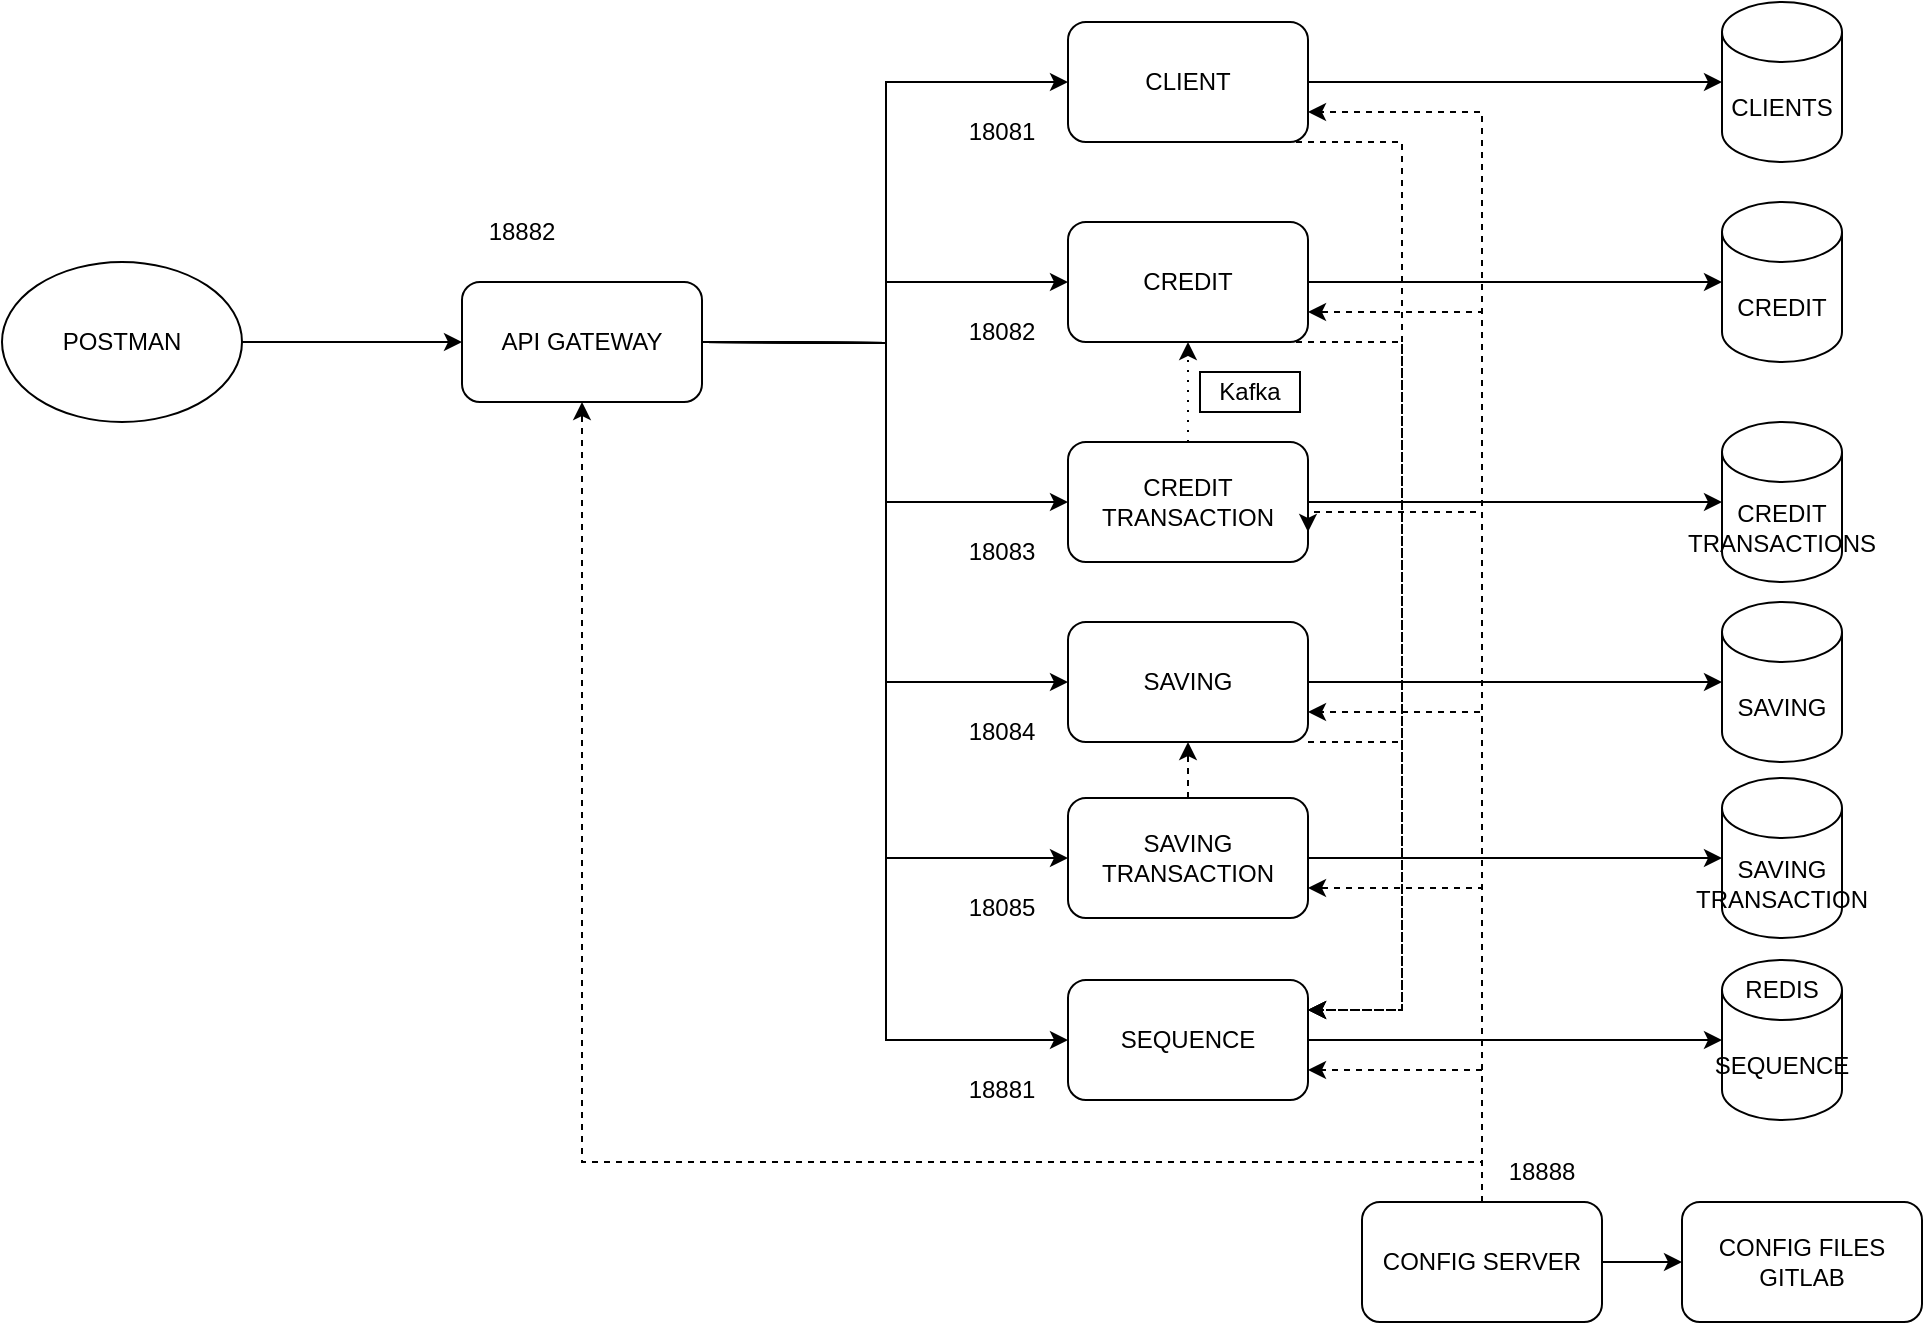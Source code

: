 <mxfile version="20.2.7" type="device"><diagram id="k7IKuylsqYM5WvO5UO-t" name="Página-1"><mxGraphModel dx="1221" dy="681" grid="1" gridSize="10" guides="1" tooltips="1" connect="1" arrows="1" fold="1" page="1" pageScale="1" pageWidth="827" pageHeight="1169" math="0" shadow="0"><root><mxCell id="0"/><mxCell id="1" parent="0"/><mxCell id="qScfWYPSDUv3m5VvyCQx-13" style="edgeStyle=orthogonalEdgeStyle;rounded=0;orthogonalLoop=1;jettySize=auto;html=1;" parent="1" source="qScfWYPSDUv3m5VvyCQx-3" target="qScfWYPSDUv3m5VvyCQx-12" edge="1"><mxGeometry relative="1" as="geometry"/></mxCell><mxCell id="7qUWaYlD_U4M0TfSPTNE-22" style="edgeStyle=orthogonalEdgeStyle;rounded=0;orthogonalLoop=1;jettySize=auto;html=1;exitX=0.5;exitY=1;exitDx=0;exitDy=0;entryX=1;entryY=0.25;entryDx=0;entryDy=0;dashed=1;" edge="1" parent="1" source="qScfWYPSDUv3m5VvyCQx-3" target="qScfWYPSDUv3m5VvyCQx-9"><mxGeometry relative="1" as="geometry"><Array as="points"><mxPoint x="730" y="130"/><mxPoint x="730" y="564"/></Array></mxGeometry></mxCell><mxCell id="qScfWYPSDUv3m5VvyCQx-3" value="CLIENT" style="rounded=1;whiteSpace=wrap;html=1;fillColor=none;" parent="1" vertex="1"><mxGeometry x="563" y="70" width="120" height="60" as="geometry"/></mxCell><mxCell id="qScfWYPSDUv3m5VvyCQx-16" style="edgeStyle=orthogonalEdgeStyle;rounded=0;orthogonalLoop=1;jettySize=auto;html=1;" parent="1" source="qScfWYPSDUv3m5VvyCQx-4" target="qScfWYPSDUv3m5VvyCQx-15" edge="1"><mxGeometry relative="1" as="geometry"/></mxCell><mxCell id="7qUWaYlD_U4M0TfSPTNE-23" style="edgeStyle=orthogonalEdgeStyle;rounded=0;orthogonalLoop=1;jettySize=auto;html=1;exitX=0.75;exitY=1;exitDx=0;exitDy=0;entryX=1;entryY=0.25;entryDx=0;entryDy=0;dashed=1;" edge="1" parent="1" source="qScfWYPSDUv3m5VvyCQx-4" target="qScfWYPSDUv3m5VvyCQx-9"><mxGeometry relative="1" as="geometry"><Array as="points"><mxPoint x="730" y="230"/><mxPoint x="730" y="564"/></Array></mxGeometry></mxCell><mxCell id="qScfWYPSDUv3m5VvyCQx-4" value="CREDIT" style="rounded=1;whiteSpace=wrap;html=1;fillColor=none;" parent="1" vertex="1"><mxGeometry x="563" y="170" width="120" height="60" as="geometry"/></mxCell><mxCell id="qScfWYPSDUv3m5VvyCQx-19" style="edgeStyle=orthogonalEdgeStyle;rounded=0;orthogonalLoop=1;jettySize=auto;html=1;" parent="1" source="qScfWYPSDUv3m5VvyCQx-6" target="qScfWYPSDUv3m5VvyCQx-18" edge="1"><mxGeometry relative="1" as="geometry"/></mxCell><mxCell id="7qUWaYlD_U4M0TfSPTNE-2" style="edgeStyle=orthogonalEdgeStyle;rounded=0;orthogonalLoop=1;jettySize=auto;html=1;dashed=1;dashPattern=1 4;" edge="1" parent="1" source="qScfWYPSDUv3m5VvyCQx-6" target="qScfWYPSDUv3m5VvyCQx-4"><mxGeometry relative="1" as="geometry"/></mxCell><mxCell id="qScfWYPSDUv3m5VvyCQx-6" value="CREDIT TRANSACTION" style="rounded=1;whiteSpace=wrap;html=1;fillColor=none;" parent="1" vertex="1"><mxGeometry x="563" y="280" width="120" height="60" as="geometry"/></mxCell><mxCell id="qScfWYPSDUv3m5VvyCQx-26" style="edgeStyle=orthogonalEdgeStyle;rounded=0;orthogonalLoop=1;jettySize=auto;html=1;" parent="1" source="qScfWYPSDUv3m5VvyCQx-7" target="qScfWYPSDUv3m5VvyCQx-21" edge="1"><mxGeometry relative="1" as="geometry"/></mxCell><mxCell id="7qUWaYlD_U4M0TfSPTNE-24" style="edgeStyle=orthogonalEdgeStyle;rounded=0;orthogonalLoop=1;jettySize=auto;html=1;exitX=1;exitY=1;exitDx=0;exitDy=0;entryX=1;entryY=0.25;entryDx=0;entryDy=0;dashed=1;" edge="1" parent="1" source="qScfWYPSDUv3m5VvyCQx-7" target="qScfWYPSDUv3m5VvyCQx-9"><mxGeometry relative="1" as="geometry"><Array as="points"><mxPoint x="730" y="430"/><mxPoint x="730" y="564"/></Array></mxGeometry></mxCell><mxCell id="qScfWYPSDUv3m5VvyCQx-7" value="SAVING" style="rounded=1;whiteSpace=wrap;html=1;fillColor=none;" parent="1" vertex="1"><mxGeometry x="563" y="370" width="120" height="60" as="geometry"/></mxCell><mxCell id="qScfWYPSDUv3m5VvyCQx-28" style="edgeStyle=orthogonalEdgeStyle;rounded=0;orthogonalLoop=1;jettySize=auto;html=1;" parent="1" source="qScfWYPSDUv3m5VvyCQx-9" target="qScfWYPSDUv3m5VvyCQx-23" edge="1"><mxGeometry relative="1" as="geometry"/></mxCell><mxCell id="qScfWYPSDUv3m5VvyCQx-9" value="SEQUENCE" style="rounded=1;whiteSpace=wrap;html=1;fillColor=none;" parent="1" vertex="1"><mxGeometry x="563" y="549" width="120" height="60" as="geometry"/></mxCell><mxCell id="qScfWYPSDUv3m5VvyCQx-12" value="CLIENTS" style="shape=cylinder3;whiteSpace=wrap;html=1;boundedLbl=1;backgroundOutline=1;size=15;fillColor=none;" parent="1" vertex="1"><mxGeometry x="890" y="60" width="60" height="80" as="geometry"/></mxCell><mxCell id="qScfWYPSDUv3m5VvyCQx-15" value="CREDIT" style="shape=cylinder3;whiteSpace=wrap;html=1;boundedLbl=1;backgroundOutline=1;size=15;fillColor=none;" parent="1" vertex="1"><mxGeometry x="890" y="160" width="60" height="80" as="geometry"/></mxCell><mxCell id="qScfWYPSDUv3m5VvyCQx-18" value="CREDIT TRANSACTIONS" style="shape=cylinder3;whiteSpace=wrap;html=1;boundedLbl=1;backgroundOutline=1;size=15;fillColor=none;" parent="1" vertex="1"><mxGeometry x="890" y="270" width="60" height="80" as="geometry"/></mxCell><mxCell id="qScfWYPSDUv3m5VvyCQx-21" value="SAVING" style="shape=cylinder3;whiteSpace=wrap;html=1;boundedLbl=1;backgroundOutline=1;size=15;fillColor=none;" parent="1" vertex="1"><mxGeometry x="890" y="360" width="60" height="80" as="geometry"/></mxCell><mxCell id="qScfWYPSDUv3m5VvyCQx-22" value="SAVING TRANSACTION" style="shape=cylinder3;whiteSpace=wrap;html=1;boundedLbl=1;backgroundOutline=1;size=15;fillColor=none;" parent="1" vertex="1"><mxGeometry x="890" y="448" width="60" height="80" as="geometry"/></mxCell><mxCell id="qScfWYPSDUv3m5VvyCQx-23" value="SEQUENCE" style="shape=cylinder3;whiteSpace=wrap;html=1;boundedLbl=1;backgroundOutline=1;size=15;fillColor=none;" parent="1" vertex="1"><mxGeometry x="890" y="539" width="60" height="80" as="geometry"/></mxCell><mxCell id="qScfWYPSDUv3m5VvyCQx-27" style="edgeStyle=orthogonalEdgeStyle;rounded=0;orthogonalLoop=1;jettySize=auto;html=1;" parent="1" source="qScfWYPSDUv3m5VvyCQx-25" target="qScfWYPSDUv3m5VvyCQx-22" edge="1"><mxGeometry relative="1" as="geometry"/></mxCell><mxCell id="7qUWaYlD_U4M0TfSPTNE-21" style="edgeStyle=orthogonalEdgeStyle;rounded=0;orthogonalLoop=1;jettySize=auto;html=1;exitX=0.5;exitY=0;exitDx=0;exitDy=0;entryX=0.5;entryY=1;entryDx=0;entryDy=0;dashed=1;" edge="1" parent="1" source="qScfWYPSDUv3m5VvyCQx-25" target="qScfWYPSDUv3m5VvyCQx-7"><mxGeometry relative="1" as="geometry"/></mxCell><mxCell id="qScfWYPSDUv3m5VvyCQx-25" value="SAVING TRANSACTION" style="rounded=1;whiteSpace=wrap;html=1;fillColor=none;" parent="1" vertex="1"><mxGeometry x="563" y="458" width="120" height="60" as="geometry"/></mxCell><mxCell id="qScfWYPSDUv3m5VvyCQx-34" style="edgeStyle=orthogonalEdgeStyle;rounded=0;orthogonalLoop=1;jettySize=auto;html=1;entryX=0;entryY=0.5;entryDx=0;entryDy=0;" parent="1" target="qScfWYPSDUv3m5VvyCQx-3" edge="1"><mxGeometry relative="1" as="geometry"><mxPoint x="380" y="230" as="sourcePoint"/></mxGeometry></mxCell><mxCell id="qScfWYPSDUv3m5VvyCQx-38" style="edgeStyle=orthogonalEdgeStyle;rounded=0;orthogonalLoop=1;jettySize=auto;html=1;" parent="1" target="qScfWYPSDUv3m5VvyCQx-4" edge="1"><mxGeometry relative="1" as="geometry"><mxPoint x="380" y="230" as="sourcePoint"/></mxGeometry></mxCell><mxCell id="qScfWYPSDUv3m5VvyCQx-39" style="edgeStyle=orthogonalEdgeStyle;rounded=0;orthogonalLoop=1;jettySize=auto;html=1;entryX=0;entryY=0.5;entryDx=0;entryDy=0;" parent="1" target="qScfWYPSDUv3m5VvyCQx-6" edge="1"><mxGeometry relative="1" as="geometry"><mxPoint x="380" y="230" as="sourcePoint"/></mxGeometry></mxCell><mxCell id="qScfWYPSDUv3m5VvyCQx-40" style="edgeStyle=orthogonalEdgeStyle;rounded=0;orthogonalLoop=1;jettySize=auto;html=1;entryX=0;entryY=0.5;entryDx=0;entryDy=0;" parent="1" target="qScfWYPSDUv3m5VvyCQx-7" edge="1"><mxGeometry relative="1" as="geometry"><mxPoint x="380" y="230" as="sourcePoint"/></mxGeometry></mxCell><mxCell id="qScfWYPSDUv3m5VvyCQx-41" style="edgeStyle=orthogonalEdgeStyle;rounded=0;orthogonalLoop=1;jettySize=auto;html=1;entryX=0;entryY=0.5;entryDx=0;entryDy=0;" parent="1" target="qScfWYPSDUv3m5VvyCQx-25" edge="1"><mxGeometry relative="1" as="geometry"><mxPoint x="380" y="230" as="sourcePoint"/></mxGeometry></mxCell><mxCell id="qScfWYPSDUv3m5VvyCQx-42" style="edgeStyle=orthogonalEdgeStyle;rounded=0;orthogonalLoop=1;jettySize=auto;html=1;entryX=0;entryY=0.5;entryDx=0;entryDy=0;" parent="1" target="qScfWYPSDUv3m5VvyCQx-9" edge="1"><mxGeometry relative="1" as="geometry"><mxPoint x="380" y="230" as="sourcePoint"/></mxGeometry></mxCell><mxCell id="qScfWYPSDUv3m5VvyCQx-30" value="CONFIG FILES&lt;br&gt;GITLAB" style="rounded=1;whiteSpace=wrap;html=1;fillColor=none;" parent="1" vertex="1"><mxGeometry x="870" y="660" width="120" height="60" as="geometry"/></mxCell><mxCell id="qScfWYPSDUv3m5VvyCQx-35" style="edgeStyle=orthogonalEdgeStyle;rounded=0;orthogonalLoop=1;jettySize=auto;html=1;" parent="1" source="qScfWYPSDUv3m5VvyCQx-31" target="qScfWYPSDUv3m5VvyCQx-30" edge="1"><mxGeometry relative="1" as="geometry"/></mxCell><mxCell id="qScfWYPSDUv3m5VvyCQx-43" style="edgeStyle=orthogonalEdgeStyle;rounded=0;orthogonalLoop=1;jettySize=auto;html=1;entryX=1;entryY=0.75;entryDx=0;entryDy=0;dashed=1;" parent="1" source="qScfWYPSDUv3m5VvyCQx-31" target="qScfWYPSDUv3m5VvyCQx-3" edge="1"><mxGeometry relative="1" as="geometry"><Array as="points"><mxPoint x="770" y="115"/></Array></mxGeometry></mxCell><mxCell id="qScfWYPSDUv3m5VvyCQx-44" style="edgeStyle=orthogonalEdgeStyle;rounded=0;orthogonalLoop=1;jettySize=auto;html=1;entryX=1;entryY=0.75;entryDx=0;entryDy=0;dashed=1;" parent="1" source="qScfWYPSDUv3m5VvyCQx-31" target="qScfWYPSDUv3m5VvyCQx-4" edge="1"><mxGeometry relative="1" as="geometry"><Array as="points"><mxPoint x="770" y="215"/></Array></mxGeometry></mxCell><mxCell id="qScfWYPSDUv3m5VvyCQx-45" style="edgeStyle=orthogonalEdgeStyle;rounded=0;orthogonalLoop=1;jettySize=auto;html=1;entryX=1;entryY=0.75;entryDx=0;entryDy=0;dashed=1;" parent="1" source="qScfWYPSDUv3m5VvyCQx-31" target="qScfWYPSDUv3m5VvyCQx-6" edge="1"><mxGeometry relative="1" as="geometry"><Array as="points"><mxPoint x="770" y="315"/></Array></mxGeometry></mxCell><mxCell id="qScfWYPSDUv3m5VvyCQx-46" style="edgeStyle=orthogonalEdgeStyle;rounded=0;orthogonalLoop=1;jettySize=auto;html=1;entryX=1;entryY=0.75;entryDx=0;entryDy=0;dashed=1;" parent="1" source="qScfWYPSDUv3m5VvyCQx-31" target="qScfWYPSDUv3m5VvyCQx-7" edge="1"><mxGeometry relative="1" as="geometry"><Array as="points"><mxPoint x="770" y="415"/></Array></mxGeometry></mxCell><mxCell id="qScfWYPSDUv3m5VvyCQx-47" style="edgeStyle=orthogonalEdgeStyle;rounded=0;orthogonalLoop=1;jettySize=auto;html=1;entryX=1;entryY=0.75;entryDx=0;entryDy=0;dashed=1;" parent="1" source="qScfWYPSDUv3m5VvyCQx-31" target="qScfWYPSDUv3m5VvyCQx-25" edge="1"><mxGeometry relative="1" as="geometry"><Array as="points"><mxPoint x="770" y="503"/></Array></mxGeometry></mxCell><mxCell id="qScfWYPSDUv3m5VvyCQx-48" style="edgeStyle=orthogonalEdgeStyle;rounded=0;orthogonalLoop=1;jettySize=auto;html=1;entryX=1;entryY=0.75;entryDx=0;entryDy=0;dashed=1;" parent="1" source="qScfWYPSDUv3m5VvyCQx-31" target="qScfWYPSDUv3m5VvyCQx-9" edge="1"><mxGeometry relative="1" as="geometry"><Array as="points"><mxPoint x="770" y="594"/></Array></mxGeometry></mxCell><mxCell id="qScfWYPSDUv3m5VvyCQx-31" value="CONFIG SERVER" style="rounded=1;whiteSpace=wrap;html=1;fillColor=none;" parent="1" vertex="1"><mxGeometry x="710" y="660" width="120" height="60" as="geometry"/></mxCell><mxCell id="7qUWaYlD_U4M0TfSPTNE-3" value="Kafka" style="rounded=0;whiteSpace=wrap;html=1;" vertex="1" parent="1"><mxGeometry x="629" y="245" width="50" height="20" as="geometry"/></mxCell><mxCell id="7qUWaYlD_U4M0TfSPTNE-5" value="API GATEWAY" style="rounded=1;whiteSpace=wrap;html=1;" vertex="1" parent="1"><mxGeometry x="260" y="200" width="120" height="60" as="geometry"/></mxCell><mxCell id="7qUWaYlD_U4M0TfSPTNE-6" value="18081" style="text;html=1;strokeColor=none;fillColor=none;align=center;verticalAlign=middle;whiteSpace=wrap;rounded=0;" vertex="1" parent="1"><mxGeometry x="500" y="110" width="60" height="30" as="geometry"/></mxCell><mxCell id="7qUWaYlD_U4M0TfSPTNE-7" value="18082" style="text;html=1;strokeColor=none;fillColor=none;align=center;verticalAlign=middle;whiteSpace=wrap;rounded=0;" vertex="1" parent="1"><mxGeometry x="500" y="210" width="60" height="30" as="geometry"/></mxCell><mxCell id="7qUWaYlD_U4M0TfSPTNE-8" value="18083" style="text;html=1;strokeColor=none;fillColor=none;align=center;verticalAlign=middle;whiteSpace=wrap;rounded=0;" vertex="1" parent="1"><mxGeometry x="500" y="320" width="60" height="30" as="geometry"/></mxCell><mxCell id="7qUWaYlD_U4M0TfSPTNE-9" value="18084" style="text;html=1;strokeColor=none;fillColor=none;align=center;verticalAlign=middle;whiteSpace=wrap;rounded=0;" vertex="1" parent="1"><mxGeometry x="500" y="410" width="60" height="30" as="geometry"/></mxCell><mxCell id="7qUWaYlD_U4M0TfSPTNE-10" value="18085" style="text;html=1;strokeColor=none;fillColor=none;align=center;verticalAlign=middle;whiteSpace=wrap;rounded=0;" vertex="1" parent="1"><mxGeometry x="500" y="498" width="60" height="30" as="geometry"/></mxCell><mxCell id="7qUWaYlD_U4M0TfSPTNE-11" value="18881" style="text;html=1;strokeColor=none;fillColor=none;align=center;verticalAlign=middle;whiteSpace=wrap;rounded=0;" vertex="1" parent="1"><mxGeometry x="500" y="589" width="60" height="30" as="geometry"/></mxCell><mxCell id="7qUWaYlD_U4M0TfSPTNE-16" style="edgeStyle=orthogonalEdgeStyle;rounded=0;orthogonalLoop=1;jettySize=auto;html=1;exitX=0;exitY=1;exitDx=0;exitDy=0;entryX=0.5;entryY=1;entryDx=0;entryDy=0;dashed=1;" edge="1" parent="1" source="7qUWaYlD_U4M0TfSPTNE-12" target="7qUWaYlD_U4M0TfSPTNE-5"><mxGeometry relative="1" as="geometry"><Array as="points"><mxPoint x="770" y="640"/><mxPoint x="320" y="640"/></Array></mxGeometry></mxCell><mxCell id="7qUWaYlD_U4M0TfSPTNE-12" value="18888" style="text;html=1;strokeColor=none;fillColor=none;align=center;verticalAlign=middle;whiteSpace=wrap;rounded=0;" vertex="1" parent="1"><mxGeometry x="770" y="630" width="60" height="30" as="geometry"/></mxCell><mxCell id="7qUWaYlD_U4M0TfSPTNE-14" value="REDIS" style="text;html=1;strokeColor=none;fillColor=none;align=center;verticalAlign=middle;whiteSpace=wrap;rounded=0;" vertex="1" parent="1"><mxGeometry x="890" y="539" width="60" height="30" as="geometry"/></mxCell><mxCell id="7qUWaYlD_U4M0TfSPTNE-19" style="edgeStyle=orthogonalEdgeStyle;rounded=0;orthogonalLoop=1;jettySize=auto;html=1;exitX=1;exitY=0.5;exitDx=0;exitDy=0;" edge="1" parent="1" source="7qUWaYlD_U4M0TfSPTNE-17" target="7qUWaYlD_U4M0TfSPTNE-5"><mxGeometry relative="1" as="geometry"/></mxCell><mxCell id="7qUWaYlD_U4M0TfSPTNE-17" value="POSTMAN" style="ellipse;whiteSpace=wrap;html=1;" vertex="1" parent="1"><mxGeometry x="30" y="190" width="120" height="80" as="geometry"/></mxCell><mxCell id="7qUWaYlD_U4M0TfSPTNE-18" value="18882" style="text;html=1;strokeColor=none;fillColor=none;align=center;verticalAlign=middle;whiteSpace=wrap;rounded=0;" vertex="1" parent="1"><mxGeometry x="260" y="160" width="60" height="30" as="geometry"/></mxCell></root></mxGraphModel></diagram></mxfile>